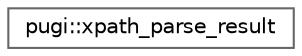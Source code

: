 digraph "类继承关系图"
{
 // INTERACTIVE_SVG=YES
 // LATEX_PDF_SIZE
  bgcolor="transparent";
  edge [fontname=Helvetica,fontsize=10,labelfontname=Helvetica,labelfontsize=10];
  node [fontname=Helvetica,fontsize=10,shape=box,height=0.2,width=0.4];
  rankdir="LR";
  Node0 [id="Node000000",label="pugi::xpath_parse_result",height=0.2,width=0.4,color="grey40", fillcolor="white", style="filled",URL="$d9/d2c/structpugi_1_1xpath__parse__result.html",tooltip=" "];
}
